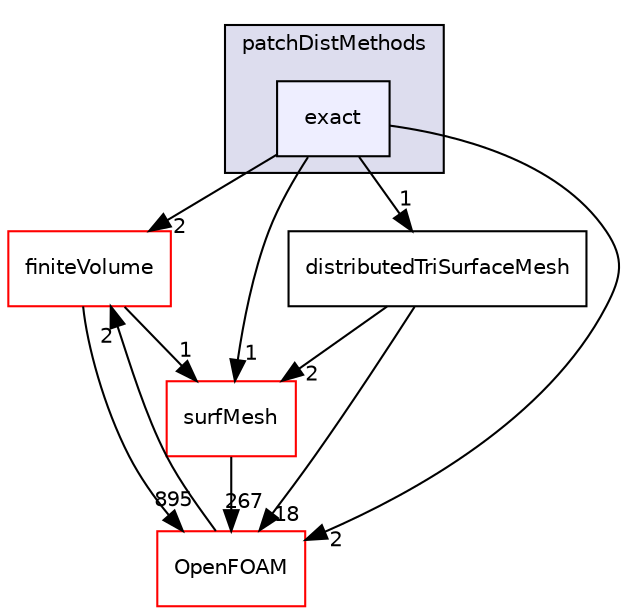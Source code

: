 digraph "src/parallel/distributed/patchDistMethods/exact" {
  bgcolor=transparent;
  compound=true
  node [ fontsize="10", fontname="Helvetica"];
  edge [ labelfontsize="10", labelfontname="Helvetica"];
  subgraph clusterdir_15729e5e8ca3f88fc36d56debdddef9a {
    graph [ bgcolor="#ddddee", pencolor="black", label="patchDistMethods" fontname="Helvetica", fontsize="10", URL="dir_15729e5e8ca3f88fc36d56debdddef9a.html"]
  dir_159a20416eae6e0a42fdb8f7e3409b2d [shape=box, label="exact", style="filled", fillcolor="#eeeeff", pencolor="black", URL="dir_159a20416eae6e0a42fdb8f7e3409b2d.html"];
  }
  dir_9bd15774b555cf7259a6fa18f99fe99b [shape=box label="finiteVolume" color="red" URL="dir_9bd15774b555cf7259a6fa18f99fe99b.html"];
  dir_0a88fe22feb23ce5f078a04a1df67721 [shape=box label="surfMesh" color="red" URL="dir_0a88fe22feb23ce5f078a04a1df67721.html"];
  dir_c8178f20c88c1260ab37511c37d89555 [shape=box label="distributedTriSurfaceMesh" URL="dir_c8178f20c88c1260ab37511c37d89555.html"];
  dir_c5473ff19b20e6ec4dfe5c310b3778a8 [shape=box label="OpenFOAM" color="red" URL="dir_c5473ff19b20e6ec4dfe5c310b3778a8.html"];
  dir_9bd15774b555cf7259a6fa18f99fe99b->dir_0a88fe22feb23ce5f078a04a1df67721 [headlabel="1", labeldistance=1.5 headhref="dir_000814_003623.html"];
  dir_9bd15774b555cf7259a6fa18f99fe99b->dir_c5473ff19b20e6ec4dfe5c310b3778a8 [headlabel="895", labeldistance=1.5 headhref="dir_000814_002151.html"];
  dir_0a88fe22feb23ce5f078a04a1df67721->dir_c5473ff19b20e6ec4dfe5c310b3778a8 [headlabel="267", labeldistance=1.5 headhref="dir_003623_002151.html"];
  dir_159a20416eae6e0a42fdb8f7e3409b2d->dir_9bd15774b555cf7259a6fa18f99fe99b [headlabel="2", labeldistance=1.5 headhref="dir_002998_000814.html"];
  dir_159a20416eae6e0a42fdb8f7e3409b2d->dir_0a88fe22feb23ce5f078a04a1df67721 [headlabel="1", labeldistance=1.5 headhref="dir_002998_003623.html"];
  dir_159a20416eae6e0a42fdb8f7e3409b2d->dir_c8178f20c88c1260ab37511c37d89555 [headlabel="1", labeldistance=1.5 headhref="dir_002998_002996.html"];
  dir_159a20416eae6e0a42fdb8f7e3409b2d->dir_c5473ff19b20e6ec4dfe5c310b3778a8 [headlabel="2", labeldistance=1.5 headhref="dir_002998_002151.html"];
  dir_c8178f20c88c1260ab37511c37d89555->dir_0a88fe22feb23ce5f078a04a1df67721 [headlabel="2", labeldistance=1.5 headhref="dir_002996_003623.html"];
  dir_c8178f20c88c1260ab37511c37d89555->dir_c5473ff19b20e6ec4dfe5c310b3778a8 [headlabel="18", labeldistance=1.5 headhref="dir_002996_002151.html"];
  dir_c5473ff19b20e6ec4dfe5c310b3778a8->dir_9bd15774b555cf7259a6fa18f99fe99b [headlabel="2", labeldistance=1.5 headhref="dir_002151_000814.html"];
}
